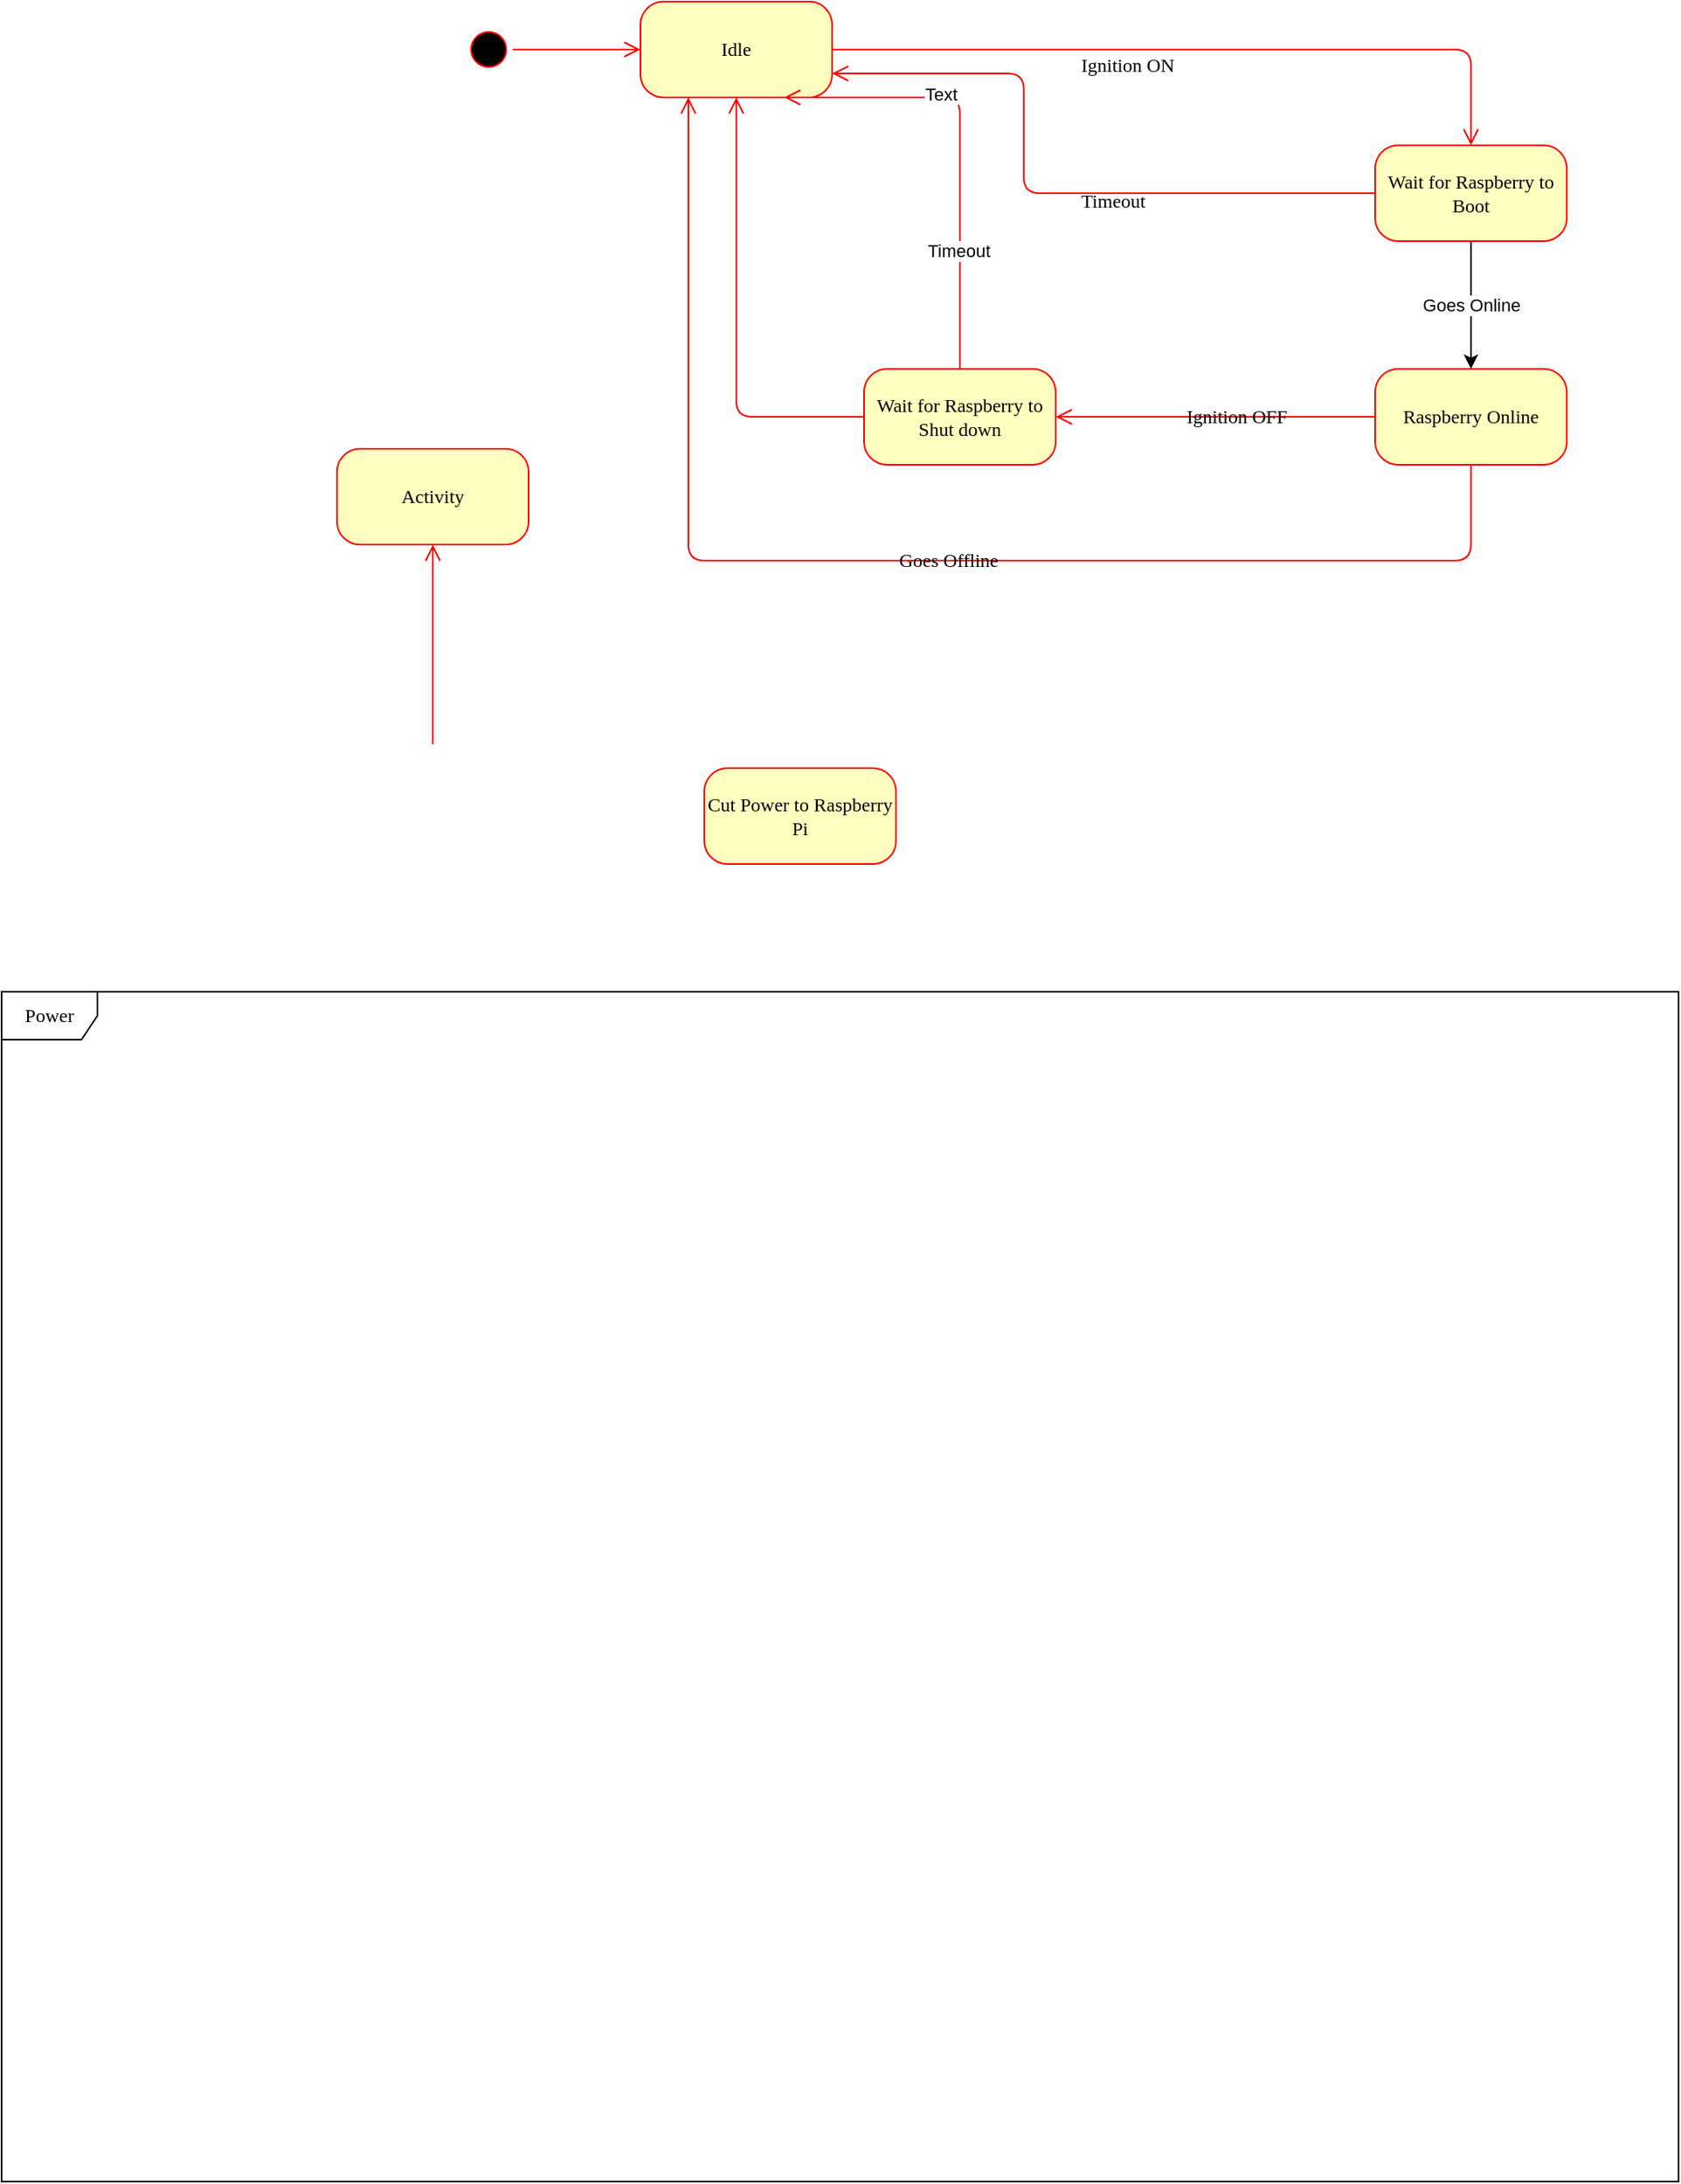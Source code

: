 <mxfile version="20.2.4" type="device"><diagram name="Page-1" id="58cdce13-f638-feb5-8d6f-7d28b1aa9fa0"><mxGraphModel dx="2797" dy="927" grid="1" gridSize="10" guides="1" tooltips="1" connect="1" arrows="1" fold="1" page="1" pageScale="1" pageWidth="1100" pageHeight="850" background="none" math="0" shadow="0"><root><mxCell id="0"/><mxCell id="1" parent="0"/><mxCell id="382b91b5511bd0f7-1" value="" style="ellipse;html=1;shape=startState;fillColor=#000000;strokeColor=#ff0000;rounded=1;shadow=0;comic=0;labelBackgroundColor=none;fontFamily=Verdana;fontSize=12;fontColor=#000000;align=center;direction=south;" parent="1" vertex="1"><mxGeometry x="130" y="135" width="30" height="30" as="geometry"/></mxCell><mxCell id="382b91b5511bd0f7-5" value="Activity" style="rounded=1;whiteSpace=wrap;html=1;arcSize=24;fillColor=#ffffc0;strokeColor=#ff0000;shadow=0;comic=0;labelBackgroundColor=none;fontFamily=Verdana;fontSize=12;fontColor=#000000;align=center;" parent="1" vertex="1"><mxGeometry x="50" y="400" width="120" height="60" as="geometry"/></mxCell><mxCell id="382b91b5511bd0f7-6" value="Idle" style="rounded=1;whiteSpace=wrap;html=1;arcSize=24;fillColor=#ffffc0;strokeColor=#ff0000;shadow=0;comic=0;labelBackgroundColor=none;fontFamily=Verdana;fontSize=12;fontColor=#000000;align=center;" parent="1" vertex="1"><mxGeometry x="240" y="120" width="120" height="60" as="geometry"/></mxCell><mxCell id="3cde6dad864a17aa-13" value="Timeout" style="edgeStyle=elbowEdgeStyle;html=1;exitX=0;exitY=0.5;labelBackgroundColor=none;endArrow=open;endSize=8;strokeColor=#ff0000;fontFamily=Verdana;fontSize=12;align=left;entryX=1;entryY=0.75;entryDx=0;entryDy=0;exitDx=0;exitDy=0;" parent="1" source="382b91b5511bd0f7-9" target="382b91b5511bd0f7-6" edge="1"><mxGeometry x="-0.101" y="5" relative="1" as="geometry"><mxPoint x="300" y="260" as="targetPoint"/><Array as="points"><mxPoint x="480" y="180"/></Array><mxPoint as="offset"/></mxGeometry></mxCell><mxCell id="WUoi3ngu1hMnzE3HlC3G-3" value="Goes Online" style="edgeStyle=orthogonalEdgeStyle;rounded=0;orthogonalLoop=1;jettySize=auto;html=1;" edge="1" parent="1" source="382b91b5511bd0f7-9" target="WUoi3ngu1hMnzE3HlC3G-1"><mxGeometry relative="1" as="geometry"/></mxCell><mxCell id="382b91b5511bd0f7-9" value="Wait for Raspberry to Boot" style="rounded=1;whiteSpace=wrap;html=1;arcSize=24;fillColor=#ffffc0;strokeColor=#ff0000;shadow=0;comic=0;labelBackgroundColor=none;fontFamily=Verdana;fontSize=12;fontColor=#000000;align=center;" parent="1" vertex="1"><mxGeometry x="700" y="210" width="120" height="60" as="geometry"/></mxCell><mxCell id="382b91b5511bd0f7-10" value="Cut Power to Raspberry Pi" style="rounded=1;whiteSpace=wrap;html=1;arcSize=24;fillColor=#ffffc0;strokeColor=#ff0000;shadow=0;comic=0;labelBackgroundColor=none;fontFamily=Verdana;fontSize=12;fontColor=#000000;align=center;" parent="1" vertex="1"><mxGeometry x="280" y="600" width="120" height="60" as="geometry"/></mxCell><mxCell id="2a3bc250acf0617d-8" value="Power" style="shape=umlFrame;whiteSpace=wrap;html=1;rounded=1;shadow=0;comic=0;labelBackgroundColor=none;strokeWidth=1;fontFamily=Verdana;fontSize=12;align=center;" parent="1" vertex="1"><mxGeometry x="-160" y="740" width="1050" height="745" as="geometry"/></mxCell><mxCell id="2a3bc250acf0617d-9" style="edgeStyle=orthogonalEdgeStyle;html=1;labelBackgroundColor=none;endArrow=open;endSize=8;strokeColor=#ff0000;fontFamily=Verdana;fontSize=12;align=left;" parent="1" source="382b91b5511bd0f7-1" target="382b91b5511bd0f7-6" edge="1"><mxGeometry relative="1" as="geometry"/></mxCell><mxCell id="2a3bc250acf0617d-10" value="Ignition ON" style="edgeStyle=orthogonalEdgeStyle;html=1;labelBackgroundColor=none;endArrow=open;endSize=8;strokeColor=#ff0000;fontFamily=Verdana;fontSize=12;align=left;entryX=0.5;entryY=0;entryDx=0;entryDy=0;" parent="1" source="382b91b5511bd0f7-6" target="382b91b5511bd0f7-9" edge="1"><mxGeometry x="-0.333" y="-10" relative="1" as="geometry"><Array as="points"><mxPoint x="760" y="150"/></Array><mxPoint x="510" y="150" as="targetPoint"/><mxPoint as="offset"/></mxGeometry></mxCell><mxCell id="2a3bc250acf0617d-12" value="Goes Offline" style="edgeStyle=orthogonalEdgeStyle;html=1;exitX=0.5;exitY=1;entryX=0.25;entryY=1;labelBackgroundColor=none;endArrow=open;endSize=8;strokeColor=#ff0000;fontFamily=Verdana;fontSize=12;align=left;exitDx=0;exitDy=0;" parent="1" source="WUoi3ngu1hMnzE3HlC3G-1" target="382b91b5511bd0f7-6" edge="1"><mxGeometry relative="1" as="geometry"><mxPoint x="760" y="530" as="sourcePoint"/><Array as="points"><mxPoint x="760" y="470"/><mxPoint x="270" y="470"/></Array></mxGeometry></mxCell><mxCell id="2a3bc250acf0617d-13" value="Ignition OFF" style="edgeStyle=orthogonalEdgeStyle;html=1;exitX=0;exitY=0.5;labelBackgroundColor=none;endArrow=open;endSize=8;strokeColor=#ff0000;fontFamily=Verdana;fontSize=12;align=left;exitDx=0;exitDy=0;" parent="1" source="WUoi3ngu1hMnzE3HlC3G-1" edge="1"><mxGeometry x="0.2" relative="1" as="geometry"><mxPoint x="500" y="380" as="targetPoint"/><mxPoint as="offset"/></mxGeometry></mxCell><mxCell id="3cde6dad864a17aa-6" style="edgeStyle=elbowEdgeStyle;html=1;labelBackgroundColor=none;endArrow=open;endSize=8;strokeColor=#ff0000;fontFamily=Verdana;fontSize=12;align=left;entryX=0.75;entryY=1;entryDx=0;entryDy=0;exitX=0.5;exitY=0;exitDx=0;exitDy=0;" parent="1" source="WUoi3ngu1hMnzE3HlC3G-4" target="382b91b5511bd0f7-6" edge="1"><mxGeometry relative="1" as="geometry"><mxPoint x="460" y="280" as="sourcePoint"/><mxPoint x="330" y="300" as="targetPoint"/><Array as="points"><mxPoint x="440" y="210"/><mxPoint x="330" y="300"/><mxPoint x="330" y="240"/><mxPoint x="440" y="250"/><mxPoint x="330" y="270"/></Array></mxGeometry></mxCell><mxCell id="WUoi3ngu1hMnzE3HlC3G-8" value="Text" style="edgeLabel;html=1;align=center;verticalAlign=middle;resizable=0;points=[];" vertex="1" connectable="0" parent="3cde6dad864a17aa-6"><mxGeometry x="0.301" y="-2" relative="1" as="geometry"><mxPoint as="offset"/></mxGeometry></mxCell><mxCell id="WUoi3ngu1hMnzE3HlC3G-9" value="Timeout" style="edgeLabel;html=1;align=center;verticalAlign=middle;resizable=0;points=[];" vertex="1" connectable="0" parent="3cde6dad864a17aa-6"><mxGeometry x="-0.47" y="1" relative="1" as="geometry"><mxPoint as="offset"/></mxGeometry></mxCell><mxCell id="3cde6dad864a17aa-7" style="edgeStyle=elbowEdgeStyle;html=1;labelBackgroundColor=none;endArrow=open;endSize=8;strokeColor=#ff0000;fontFamily=Verdana;fontSize=12;align=left;entryX=0.5;entryY=1;" parent="1" target="382b91b5511bd0f7-5" edge="1"><mxGeometry relative="1" as="geometry"><mxPoint x="110" y="585" as="sourcePoint"/><mxPoint x="150" y="470" as="targetPoint"/></mxGeometry></mxCell><mxCell id="WUoi3ngu1hMnzE3HlC3G-1" value="Raspberry Online" style="rounded=1;whiteSpace=wrap;html=1;arcSize=24;fillColor=#ffffc0;strokeColor=#ff0000;shadow=0;comic=0;labelBackgroundColor=none;fontFamily=Verdana;fontSize=12;fontColor=#000000;align=center;" vertex="1" parent="1"><mxGeometry x="700" y="350" width="120" height="60" as="geometry"/></mxCell><mxCell id="WUoi3ngu1hMnzE3HlC3G-4" value="Wait for Raspberry to Shut down" style="rounded=1;whiteSpace=wrap;html=1;arcSize=24;fillColor=#ffffc0;strokeColor=#ff0000;shadow=0;comic=0;labelBackgroundColor=none;fontFamily=Verdana;fontSize=12;fontColor=#000000;align=center;" vertex="1" parent="1"><mxGeometry x="380" y="350" width="120" height="60" as="geometry"/></mxCell><mxCell id="WUoi3ngu1hMnzE3HlC3G-6" style="edgeStyle=elbowEdgeStyle;html=1;labelBackgroundColor=none;endArrow=open;endSize=8;strokeColor=#ff0000;fontFamily=Verdana;fontSize=12;align=left;entryX=0.5;entryY=1;exitX=0;exitY=0.5;exitDx=0;exitDy=0;entryDx=0;entryDy=0;" edge="1" parent="1" source="WUoi3ngu1hMnzE3HlC3G-4" target="382b91b5511bd0f7-6"><mxGeometry relative="1" as="geometry"><mxPoint x="150" y="595" as="sourcePoint"/><mxPoint x="150" y="470" as="targetPoint"/><Array as="points"><mxPoint x="300" y="290"/></Array></mxGeometry></mxCell></root></mxGraphModel></diagram></mxfile>